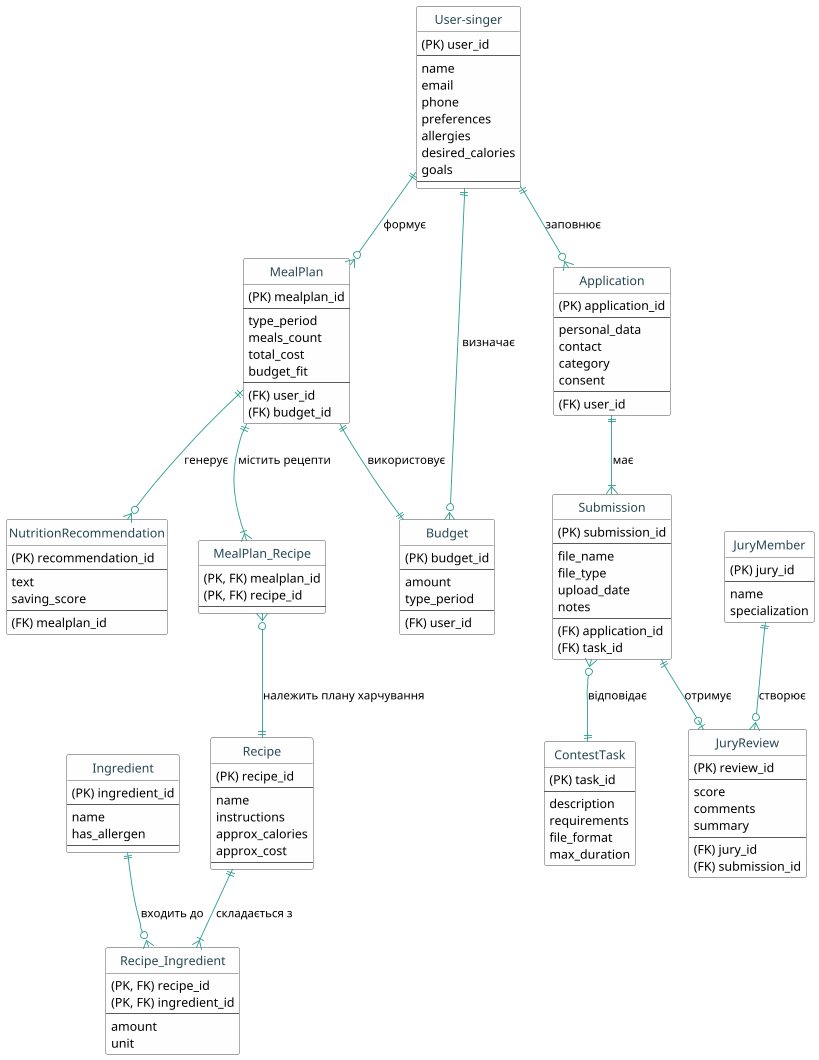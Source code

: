 @startuml

skinparam dpi 85
hide circle
skinparam backgroundColor white
skinparam class {
    BackgroundColor #fefefe
    BorderColor #444444
    ArrowColor #2a9d8f
    FontColor #264653
}

entity "User-singer" as user {
    (PK) user_id
    --
    name
    email
    phone
    preferences
    allergies
    desired_calories
    goals
    --
}

entity "MealPlan" as mealplan {
    (PK) mealplan_id
    --
    type_period
    meals_count
    total_cost
    budget_fit
    --
    (FK) user_id
    (FK) budget_id
}

entity "Recipe" as recipe {
    (PK) recipe_id
    --
    name
    instructions
    approx_calories
    approx_cost
    --
}

entity "Ingredient" as ingredient {
    (PK) ingredient_id
    --
    name
    has_allergen
    --
}

entity "Budget" as budget {
    (PK) budget_id
    --
    amount
    type_period
    --
    (FK) user_id
}

entity "NutritionRecommendation" as nutrition {
    (PK) recommendation_id
    --
    text
    saving_score
    --
    (FK) mealplan_id
}

entity "Application" as application {
    (PK) application_id
    --
    personal_data
    contact
    category
    consent
    --
    (FK) user_id
}

entity "ContestTask" as contesttask {
    (PK) task_id
    --
    description
    requirements
    file_format
    max_duration
}

entity "Submission" as submission {
    (PK) submission_id
    --
    file_name
    file_type
    upload_date
    notes
    --
    (FK) application_id
    (FK) task_id
}

entity "JuryMember" as jurymember {
    (PK) jury_id
    --
    name
    specialization
}

entity "JuryReview" as juryreview {
    (PK) review_id
    --
    score
    comments
    summary
    --
    (FK) jury_id
    (FK) submission_id
}

entity "MealPlan_Recipe" as mealplan_recipe {
    (PK, FK) mealplan_id
    (PK, FK) recipe_id
    --
}

entity "Recipe_Ingredient" as recipe_ingredient {
    (PK, FK) recipe_id
    (PK, FK) ingredient_id
    --
    amount
    unit
}

user ||--o{ mealplan : формує
mealplan ||--|| budget : використовує
user ||--o{ budget : визначає
mealplan ||--o{ nutrition : генерує

recipe ||--|{ recipe_ingredient : складається з
ingredient ||--o{ recipe_ingredient : входить до

user ||--o{ application : заповнює
application ||--|{ submission : має
submission }o--|| contesttask : відповідає

submission ||--o| juryreview : отримує
jurymember ||--o{ juryreview : створює

mealplan ||--|{ mealplan_recipe : містить рецепти
recipe   ||-up-o{ mealplan_recipe : належить плану харчування

@enduml
